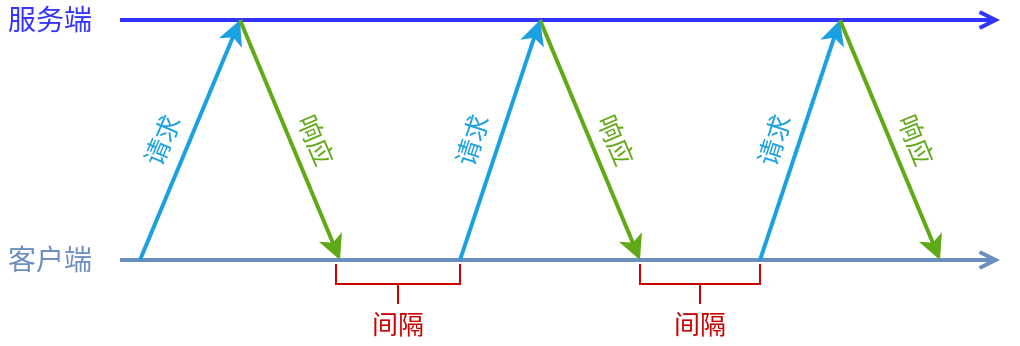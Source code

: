 <mxfile version="14.5.1" type="device"><diagram id="z6xfnROf0zVTPngbKExq" name="Page-1"><mxGraphModel dx="1072" dy="792" grid="1" gridSize="10" guides="1" tooltips="1" connect="1" arrows="1" fold="1" page="1" pageScale="1" pageWidth="827" pageHeight="1169" math="0" shadow="0"><root><mxCell id="0"/><mxCell id="1" parent="0"/><mxCell id="tZEjTozhCHPaZrKqEaFn-1" value="" style="endArrow=open;html=1;endFill=0;strokeWidth=2;strokeColor=#3333FF;" parent="1" edge="1"><mxGeometry width="50" height="50" relative="1" as="geometry"><mxPoint x="160" y="240" as="sourcePoint"/><mxPoint x="600" y="240" as="targetPoint"/></mxGeometry></mxCell><mxCell id="tZEjTozhCHPaZrKqEaFn-2" value="" style="endArrow=open;html=1;endFill=0;strokeWidth=2;strokeColor=#6C8EBF;" parent="1" edge="1"><mxGeometry width="50" height="50" relative="1" as="geometry"><mxPoint x="160" y="360" as="sourcePoint"/><mxPoint x="600" y="360" as="targetPoint"/></mxGeometry></mxCell><mxCell id="tZEjTozhCHPaZrKqEaFn-3" value="服务端" style="text;html=1;strokeColor=none;fillColor=none;align=center;verticalAlign=middle;whiteSpace=wrap;rounded=0;fontSize=14;fontFamily=Helvetica;fontColor=#3333FF;" parent="1" vertex="1"><mxGeometry x="100" y="230" width="50" height="20" as="geometry"/></mxCell><mxCell id="tZEjTozhCHPaZrKqEaFn-4" value="客户端" style="text;html=1;strokeColor=none;fillColor=none;align=center;verticalAlign=middle;whiteSpace=wrap;rounded=0;fontSize=14;fontColor=#6C8EBF;" parent="1" vertex="1"><mxGeometry x="100" y="350" width="50" height="20" as="geometry"/></mxCell><mxCell id="tZEjTozhCHPaZrKqEaFn-5" value="" style="endArrow=classic;html=1;strokeWidth=2;fontFamily=Helvetica;fontSize=14;fontColor=#6C8EBF;strokeColor=#1BA1E2;" parent="1" edge="1"><mxGeometry width="50" height="50" relative="1" as="geometry"><mxPoint x="170" y="360" as="sourcePoint"/><mxPoint x="220" y="240" as="targetPoint"/></mxGeometry></mxCell><mxCell id="tZEjTozhCHPaZrKqEaFn-7" value="" style="endArrow=classic;html=1;strokeWidth=2;fontFamily=Helvetica;fontSize=14;fontColor=#6C8EBF;strokeColor=#60A917;" parent="1" edge="1"><mxGeometry width="50" height="50" relative="1" as="geometry"><mxPoint x="220" y="240" as="sourcePoint"/><mxPoint x="270" y="360" as="targetPoint"/></mxGeometry></mxCell><mxCell id="tZEjTozhCHPaZrKqEaFn-9" value="" style="endArrow=classic;html=1;strokeWidth=2;fontFamily=Helvetica;fontSize=14;fontColor=#6C8EBF;strokeColor=#60A917;" parent="1" edge="1"><mxGeometry width="50" height="50" relative="1" as="geometry"><mxPoint x="370" y="240" as="sourcePoint"/><mxPoint x="420" y="360" as="targetPoint"/></mxGeometry></mxCell><mxCell id="tZEjTozhCHPaZrKqEaFn-10" value="" style="endArrow=classic;html=1;strokeWidth=2;fontFamily=Helvetica;fontSize=14;fontColor=#6C8EBF;strokeColor=#1BA1E2;" parent="1" edge="1"><mxGeometry width="50" height="50" relative="1" as="geometry"><mxPoint x="480" y="360" as="sourcePoint"/><mxPoint x="520" y="240" as="targetPoint"/></mxGeometry></mxCell><mxCell id="tZEjTozhCHPaZrKqEaFn-11" value="" style="endArrow=classic;html=1;strokeWidth=2;fontFamily=Helvetica;fontSize=14;fontColor=#6C8EBF;strokeColor=#1BA1E2;" parent="1" edge="1"><mxGeometry width="50" height="50" relative="1" as="geometry"><mxPoint x="330" y="360" as="sourcePoint"/><mxPoint x="370" y="240" as="targetPoint"/></mxGeometry></mxCell><mxCell id="tZEjTozhCHPaZrKqEaFn-12" value="" style="endArrow=classic;html=1;strokeWidth=2;fontFamily=Helvetica;fontSize=14;fontColor=#6C8EBF;strokeColor=#60A917;" parent="1" edge="1"><mxGeometry width="50" height="50" relative="1" as="geometry"><mxPoint x="520" y="240" as="sourcePoint"/><mxPoint x="570" y="360" as="targetPoint"/></mxGeometry></mxCell><mxCell id="tZEjTozhCHPaZrKqEaFn-13" value="请求" style="text;html=1;strokeColor=none;fillColor=none;align=center;verticalAlign=middle;whiteSpace=wrap;rounded=0;fontFamily=Helvetica;fontSize=13;rotation=293;fontColor=#1BA1E2;" parent="1" vertex="1"><mxGeometry x="161" y="290" width="40" height="20" as="geometry"/></mxCell><mxCell id="tZEjTozhCHPaZrKqEaFn-14" value="请求" style="text;html=1;strokeColor=none;fillColor=none;align=center;verticalAlign=middle;whiteSpace=wrap;rounded=0;fontFamily=Helvetica;fontSize=13;rotation=288;fontColor=#1BA1E2;" parent="1" vertex="1"><mxGeometry x="316" y="290" width="40" height="20" as="geometry"/></mxCell><mxCell id="tZEjTozhCHPaZrKqEaFn-15" value="请求" style="text;html=1;strokeColor=none;fillColor=none;align=center;verticalAlign=middle;whiteSpace=wrap;rounded=0;fontFamily=Helvetica;fontSize=13;rotation=288;fontColor=#1BA1E2;" parent="1" vertex="1"><mxGeometry x="467" y="290" width="40" height="20" as="geometry"/></mxCell><mxCell id="tZEjTozhCHPaZrKqEaFn-16" value="响应" style="text;html=1;strokeColor=none;fillColor=none;align=center;verticalAlign=middle;whiteSpace=wrap;rounded=0;fontFamily=Helvetica;fontSize=13;rotation=67;fontColor=#60A917;" parent="1" vertex="1"><mxGeometry x="238" y="290" width="40" height="20" as="geometry"/></mxCell><mxCell id="tZEjTozhCHPaZrKqEaFn-17" value="响应" style="text;html=1;strokeColor=none;fillColor=none;align=center;verticalAlign=middle;whiteSpace=wrap;rounded=0;fontFamily=Helvetica;fontSize=13;rotation=67;fontColor=#60A917;" parent="1" vertex="1"><mxGeometry x="388" y="290" width="40" height="20" as="geometry"/></mxCell><mxCell id="tZEjTozhCHPaZrKqEaFn-18" value="响应" style="text;html=1;strokeColor=none;fillColor=none;align=center;verticalAlign=middle;whiteSpace=wrap;rounded=0;fontFamily=Helvetica;fontSize=13;rotation=68;fontColor=#60A917;" parent="1" vertex="1"><mxGeometry x="538" y="290" width="40" height="20" as="geometry"/></mxCell><mxCell id="tZEjTozhCHPaZrKqEaFn-21" value="间隔" style="text;html=1;strokeColor=none;fillColor=none;align=center;verticalAlign=middle;whiteSpace=wrap;rounded=0;fontFamily=Helvetica;fontSize=13;fontColor=#CC0000;" parent="1" vertex="1"><mxGeometry x="279" y="382" width="40" height="20" as="geometry"/></mxCell><mxCell id="tZEjTozhCHPaZrKqEaFn-22" value="间隔" style="text;html=1;strokeColor=none;fillColor=none;align=center;verticalAlign=middle;whiteSpace=wrap;rounded=0;fontFamily=Helvetica;fontSize=13;fontColor=#CC0000;" parent="1" vertex="1"><mxGeometry x="430" y="382" width="40" height="20" as="geometry"/></mxCell><mxCell id="tZEjTozhCHPaZrKqEaFn-28" value="" style="shape=curlyBracket;whiteSpace=wrap;html=1;rounded=0;fontFamily=Helvetica;fontSize=13;fontColor=#3333FF;strokeWidth=1;direction=north;size=0.5;strokeColor=#CC0000;" parent="1" vertex="1"><mxGeometry x="268" y="362" width="62" height="20" as="geometry"/></mxCell><mxCell id="tZEjTozhCHPaZrKqEaFn-29" value="" style="shape=curlyBracket;whiteSpace=wrap;html=1;rounded=0;fontFamily=Helvetica;fontSize=13;fontColor=#3333FF;strokeWidth=1;direction=north;size=0.5;strokeColor=#CC0000;" parent="1" vertex="1"><mxGeometry x="420" y="362" width="60" height="20" as="geometry"/></mxCell></root></mxGraphModel></diagram></mxfile>